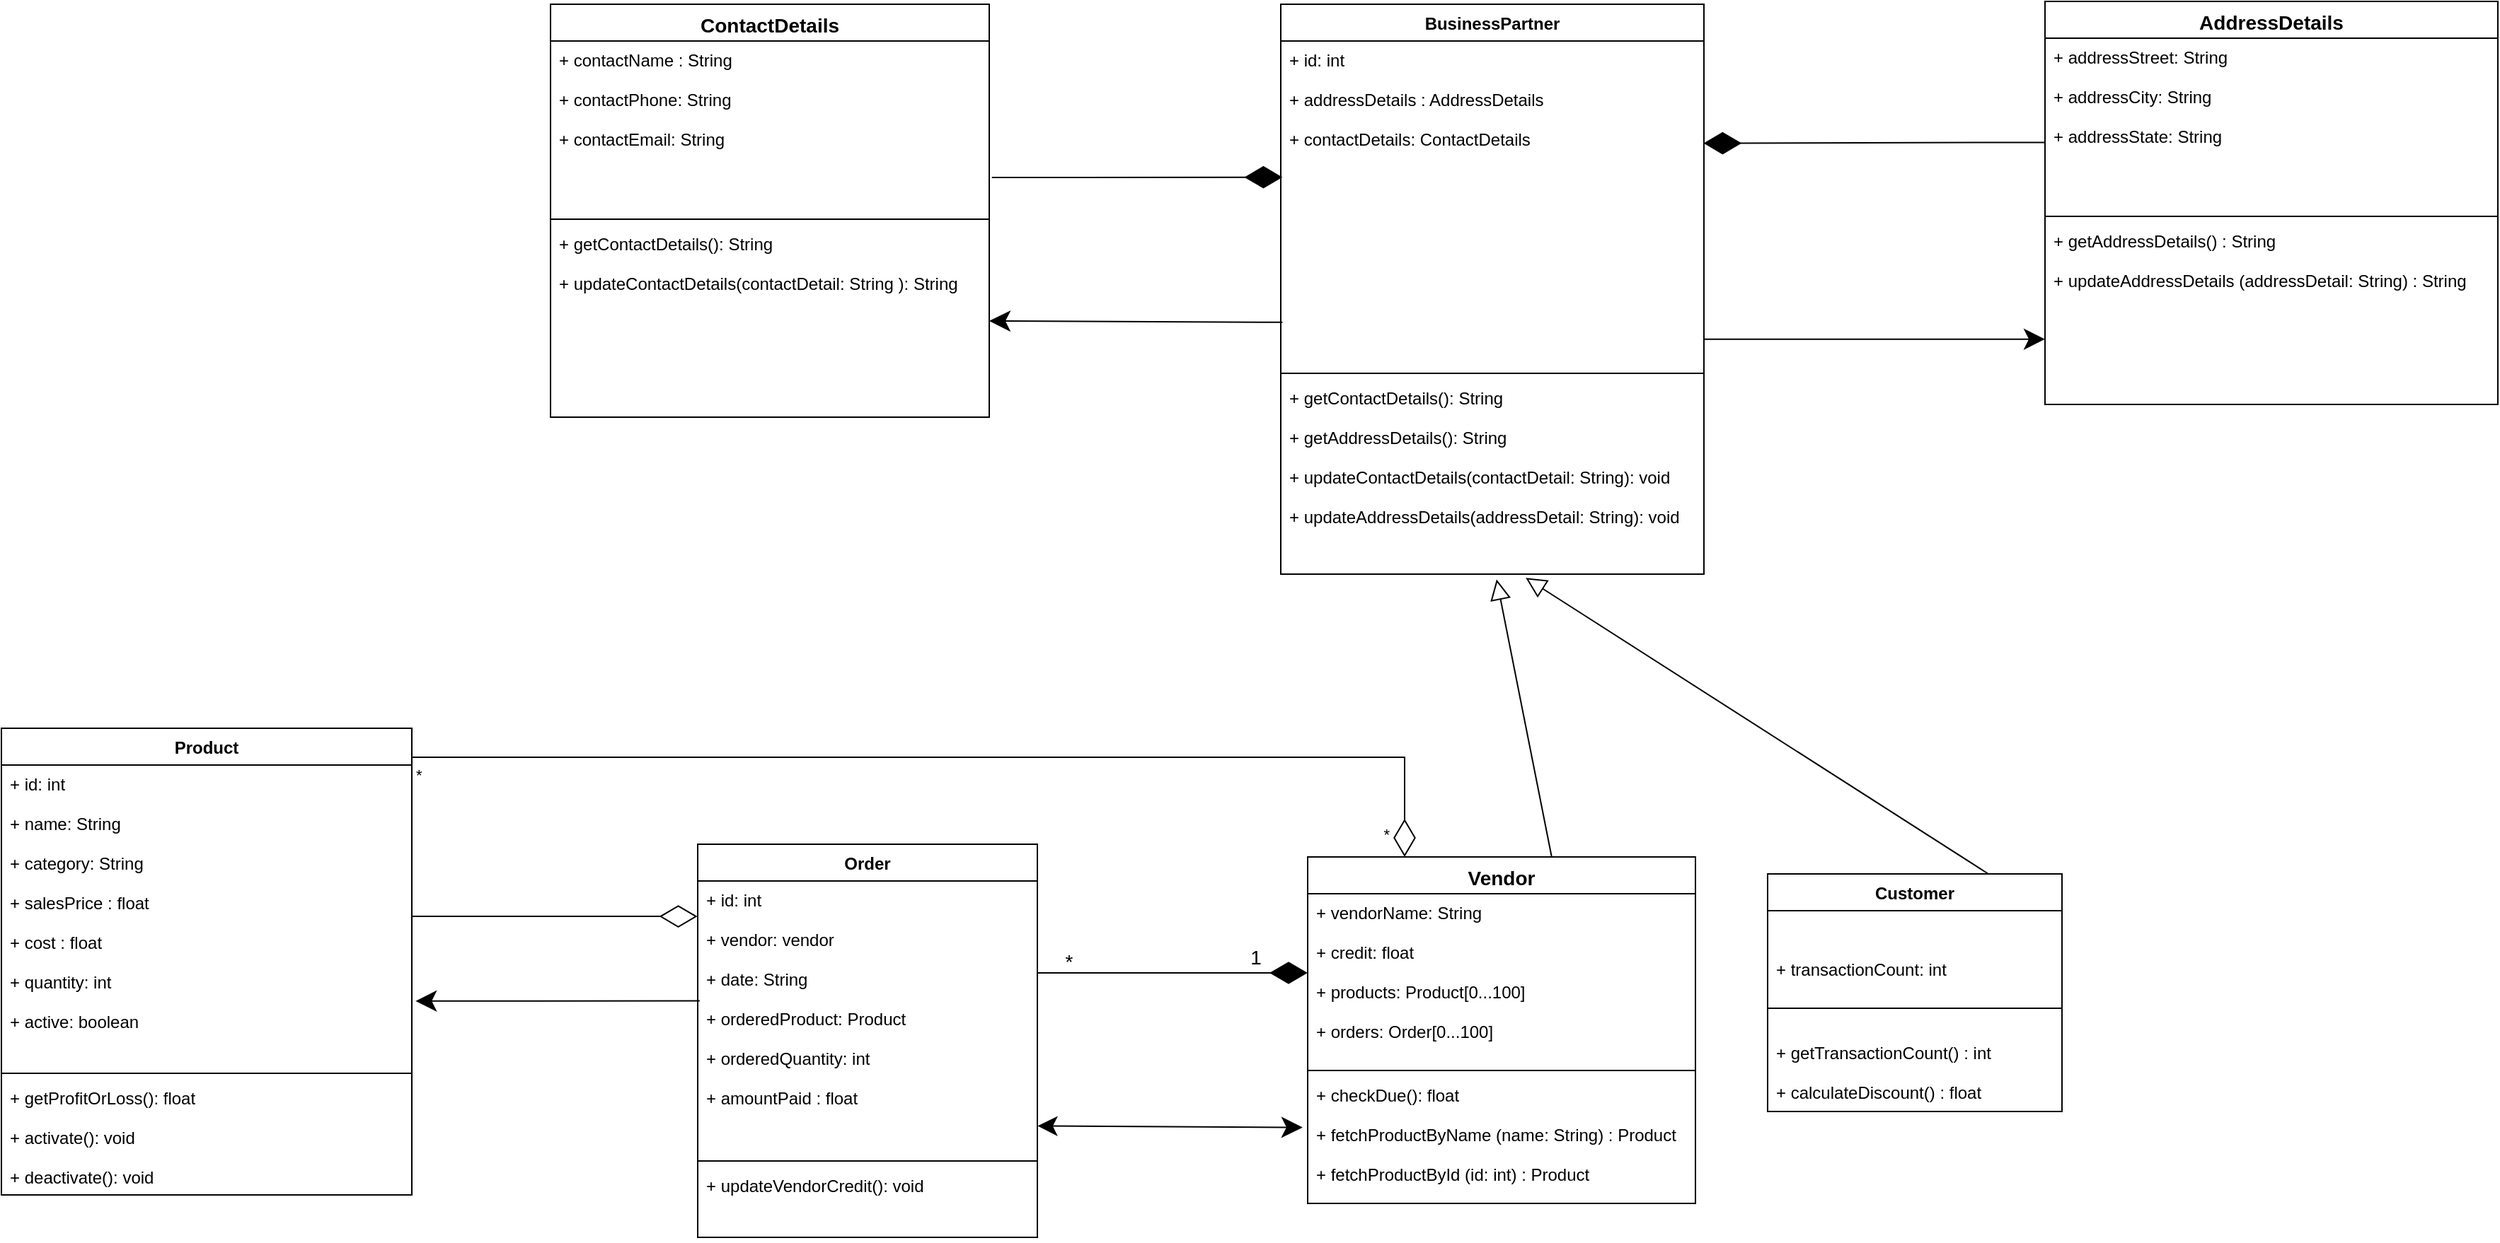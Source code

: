 <mxfile version="15.0.4" type="device"><diagram id="hBnS52DoPrVqHw-GFUzs" name="Page-1"><mxGraphModel dx="2218" dy="1073" grid="0" gridSize="15" guides="1" tooltips="1" connect="1" arrows="1" fold="1" page="1" pageScale="1" pageWidth="850" pageHeight="1100" math="0" shadow="0"><root><mxCell id="0"/><mxCell id="1" parent="0"/><mxCell id="AMO79mV8kZd86lj1mZP6-1" value="Product" style="swimlane;fontStyle=1;align=center;verticalAlign=top;childLayout=stackLayout;horizontal=1;startSize=26;horizontalStack=0;resizeParent=1;resizeParentMax=0;resizeLast=0;collapsible=1;marginBottom=0;" vertex="1" parent="1"><mxGeometry x="176" y="543" width="290" height="330" as="geometry"/></mxCell><mxCell id="AMO79mV8kZd86lj1mZP6-2" value="+ id: int&#10;&#10;+ name: String&#10;&#10;+ category: String&#10; &#10;+ salesPrice : float&#10;&#10;+ cost : float&#10;&#10;+ quantity: int&#10;&#10;+ active: boolean" style="text;strokeColor=none;fillColor=none;align=left;verticalAlign=top;spacingLeft=4;spacingRight=4;overflow=hidden;rotatable=0;points=[[0,0.5],[1,0.5]];portConstraint=eastwest;" vertex="1" parent="AMO79mV8kZd86lj1mZP6-1"><mxGeometry y="26" width="290" height="214" as="geometry"/></mxCell><mxCell id="AMO79mV8kZd86lj1mZP6-3" value="" style="line;strokeWidth=1;fillColor=none;align=left;verticalAlign=middle;spacingTop=-1;spacingLeft=3;spacingRight=3;rotatable=0;labelPosition=right;points=[];portConstraint=eastwest;" vertex="1" parent="AMO79mV8kZd86lj1mZP6-1"><mxGeometry y="240" width="290" height="8" as="geometry"/></mxCell><mxCell id="AMO79mV8kZd86lj1mZP6-4" value="+ getProfitOrLoss(): float&#10;&#10;+ activate(): void&#10;&#10;+ deactivate(): void&#10;&#10;+ isBelowThreshold(): void" style="text;strokeColor=none;fillColor=none;align=left;verticalAlign=top;spacingLeft=4;spacingRight=4;overflow=hidden;rotatable=0;points=[[0,0.5],[1,0.5]];portConstraint=eastwest;" vertex="1" parent="AMO79mV8kZd86lj1mZP6-1"><mxGeometry y="248" width="290" height="82" as="geometry"/></mxCell><mxCell id="AMO79mV8kZd86lj1mZP6-5" value="Order" style="swimlane;fontStyle=1;align=center;verticalAlign=top;childLayout=stackLayout;horizontal=1;startSize=26;horizontalStack=0;resizeParent=1;resizeParentMax=0;resizeLast=0;collapsible=1;marginBottom=0;" vertex="1" parent="1"><mxGeometry x="668" y="625" width="240" height="278" as="geometry"/></mxCell><mxCell id="AMO79mV8kZd86lj1mZP6-6" value="+ id: int&#10;&#10;+ vendor: vendor&#10;&#10;+ date: String&#10;&#10;+ orderedProduct: Product&#10;&#10;+ orderedQuantity: int&#10;&#10;+ amountPaid : float" style="text;strokeColor=none;fillColor=none;align=left;verticalAlign=top;spacingLeft=4;spacingRight=4;overflow=hidden;rotatable=0;points=[[0,0.5],[1,0.5]];portConstraint=eastwest;" vertex="1" parent="AMO79mV8kZd86lj1mZP6-5"><mxGeometry y="26" width="240" height="194" as="geometry"/></mxCell><mxCell id="AMO79mV8kZd86lj1mZP6-7" value="" style="line;strokeWidth=1;fillColor=none;align=left;verticalAlign=middle;spacingTop=-1;spacingLeft=3;spacingRight=3;rotatable=0;labelPosition=right;points=[];portConstraint=eastwest;" vertex="1" parent="AMO79mV8kZd86lj1mZP6-5"><mxGeometry y="220" width="240" height="8" as="geometry"/></mxCell><mxCell id="AMO79mV8kZd86lj1mZP6-8" value="+ updateVendorCredit(): void" style="text;strokeColor=none;fillColor=none;align=left;verticalAlign=top;spacingLeft=4;spacingRight=4;overflow=hidden;rotatable=0;points=[[0,0.5],[1,0.5]];portConstraint=eastwest;" vertex="1" parent="AMO79mV8kZd86lj1mZP6-5"><mxGeometry y="228" width="240" height="50" as="geometry"/></mxCell><mxCell id="AMO79mV8kZd86lj1mZP6-43" style="edgeStyle=none;rounded=0;orthogonalLoop=1;jettySize=auto;html=1;exitX=0.75;exitY=0;exitDx=0;exitDy=0;entryX=0.579;entryY=1.019;entryDx=0;entryDy=0;entryPerimeter=0;fontSize=14;endArrow=block;endFill=0;startSize=11;strokeWidth=1;arcSize=20;endSize=12;" edge="1" parent="1" source="AMO79mV8kZd86lj1mZP6-12" target="AMO79mV8kZd86lj1mZP6-40"><mxGeometry relative="1" as="geometry"/></mxCell><mxCell id="AMO79mV8kZd86lj1mZP6-12" value="Customer" style="swimlane;fontStyle=1;align=center;verticalAlign=top;childLayout=stackLayout;horizontal=1;startSize=26;horizontalStack=0;resizeParent=1;resizeParentMax=0;resizeLast=0;collapsible=1;marginBottom=0;" vertex="1" parent="1"><mxGeometry x="1424" y="646" width="208" height="168" as="geometry"/></mxCell><mxCell id="AMO79mV8kZd86lj1mZP6-13" value="&#10;&#10;+ transactionCount: int" style="text;strokeColor=none;fillColor=none;align=left;verticalAlign=top;spacingLeft=4;spacingRight=4;overflow=hidden;rotatable=0;points=[[0,0.5],[1,0.5]];portConstraint=eastwest;" vertex="1" parent="AMO79mV8kZd86lj1mZP6-12"><mxGeometry y="26" width="208" height="65" as="geometry"/></mxCell><mxCell id="AMO79mV8kZd86lj1mZP6-14" value="" style="line;strokeWidth=1;fillColor=none;align=left;verticalAlign=middle;spacingTop=-1;spacingLeft=3;spacingRight=3;rotatable=0;labelPosition=right;points=[];portConstraint=eastwest;" vertex="1" parent="AMO79mV8kZd86lj1mZP6-12"><mxGeometry y="91" width="208" height="8" as="geometry"/></mxCell><mxCell id="AMO79mV8kZd86lj1mZP6-15" value="&#10;+ getTransactionCount() : int&#10;&#10;+ calculateDiscount() : float" style="text;strokeColor=none;fillColor=none;align=left;verticalAlign=top;spacingLeft=4;spacingRight=4;overflow=hidden;rotatable=0;points=[[0,0.5],[1,0.5]];portConstraint=eastwest;" vertex="1" parent="AMO79mV8kZd86lj1mZP6-12"><mxGeometry y="99" width="208" height="69" as="geometry"/></mxCell><mxCell id="AMO79mV8kZd86lj1mZP6-42" style="rounded=0;orthogonalLoop=1;jettySize=auto;html=1;endArrow=block;endFill=0;entryX=0.51;entryY=1.027;entryDx=0;entryDy=0;entryPerimeter=0;strokeWidth=1;startSize=11;fontSize=14;snapToPoint=1;exitX=0.63;exitY=0.004;exitDx=0;exitDy=0;endSize=12;exitPerimeter=0;" edge="1" parent="1" source="AMO79mV8kZd86lj1mZP6-44" target="AMO79mV8kZd86lj1mZP6-40"><mxGeometry relative="1" as="geometry"><mxPoint x="1339" y="505" as="targetPoint"/><mxPoint x="1151" y="597" as="sourcePoint"/></mxGeometry></mxCell><mxCell id="AMO79mV8kZd86lj1mZP6-37" value="BusinessPartner" style="swimlane;fontStyle=1;align=center;verticalAlign=top;childLayout=stackLayout;horizontal=1;startSize=26;horizontalStack=0;resizeParent=1;resizeParentMax=0;resizeLast=0;collapsible=1;marginBottom=0;" vertex="1" parent="1"><mxGeometry x="1080" y="31" width="299" height="403" as="geometry"/></mxCell><mxCell id="AMO79mV8kZd86lj1mZP6-38" value="+ id: int&#10;&#10;+ addressDetails : AddressDetails&#10;&#10;+ contactDetails: ContactDetails" style="text;strokeColor=none;fillColor=none;align=left;verticalAlign=top;spacingLeft=4;spacingRight=4;overflow=hidden;rotatable=0;points=[[0,0.5],[1,0.5]];portConstraint=eastwest;" vertex="1" parent="AMO79mV8kZd86lj1mZP6-37"><mxGeometry y="26" width="299" height="231" as="geometry"/></mxCell><mxCell id="AMO79mV8kZd86lj1mZP6-39" value="" style="line;strokeWidth=1;fillColor=none;align=left;verticalAlign=middle;spacingTop=-1;spacingLeft=3;spacingRight=3;rotatable=0;labelPosition=right;points=[];portConstraint=eastwest;" vertex="1" parent="AMO79mV8kZd86lj1mZP6-37"><mxGeometry y="257" width="299" height="8" as="geometry"/></mxCell><mxCell id="AMO79mV8kZd86lj1mZP6-40" value="+ getContactDetails(): String&#10;&#10;+ getAddressDetails(): String&#10;&#10;+ updateContactDetails(contactDetail: String): void&#10;&#10;+ updateAddressDetails(addressDetail: String): void" style="text;strokeColor=none;fillColor=none;align=left;verticalAlign=top;spacingLeft=4;spacingRight=4;overflow=hidden;rotatable=0;points=[[0,0.5],[1,0.5]];portConstraint=eastwest;" vertex="1" parent="AMO79mV8kZd86lj1mZP6-37"><mxGeometry y="265" width="299" height="138" as="geometry"/></mxCell><mxCell id="AMO79mV8kZd86lj1mZP6-44" value="Vendor" style="swimlane;fontStyle=1;align=center;verticalAlign=top;childLayout=stackLayout;horizontal=1;startSize=26;horizontalStack=0;resizeParent=1;resizeParentMax=0;resizeLast=0;collapsible=1;marginBottom=0;fontSize=14;" vertex="1" parent="1"><mxGeometry x="1099" y="634" width="274" height="245" as="geometry"/></mxCell><mxCell id="AMO79mV8kZd86lj1mZP6-45" value="+ vendorName: String&#10;&#10;+ credit: float&#10;&#10;+ products: Product[0...100]&#10;&#10;+ orders: Order[0...100]" style="text;strokeColor=none;fillColor=none;align=left;verticalAlign=top;spacingLeft=4;spacingRight=4;overflow=hidden;rotatable=0;points=[[0,0.5],[1,0.5]];portConstraint=eastwest;" vertex="1" parent="AMO79mV8kZd86lj1mZP6-44"><mxGeometry y="26" width="274" height="121" as="geometry"/></mxCell><mxCell id="AMO79mV8kZd86lj1mZP6-46" value="" style="line;strokeWidth=1;fillColor=none;align=left;verticalAlign=middle;spacingTop=-1;spacingLeft=3;spacingRight=3;rotatable=0;labelPosition=right;points=[];portConstraint=eastwest;" vertex="1" parent="AMO79mV8kZd86lj1mZP6-44"><mxGeometry y="147" width="274" height="8" as="geometry"/></mxCell><mxCell id="AMO79mV8kZd86lj1mZP6-47" value="+ checkDue(): float&#10;&#10;+ fetchProductByName (name: String) : Product&#10;&#10;+ fetchProductById (id: int) : Product" style="text;strokeColor=none;fillColor=none;align=left;verticalAlign=top;spacingLeft=4;spacingRight=4;overflow=hidden;rotatable=0;points=[[0,0.5],[1,0.5]];portConstraint=eastwest;" vertex="1" parent="AMO79mV8kZd86lj1mZP6-44"><mxGeometry y="155" width="274" height="90" as="geometry"/></mxCell><mxCell id="AMO79mV8kZd86lj1mZP6-48" value="AddressDetails" style="swimlane;fontStyle=1;align=center;verticalAlign=top;childLayout=stackLayout;horizontal=1;startSize=26;horizontalStack=0;resizeParent=1;resizeParentMax=0;resizeLast=0;collapsible=1;marginBottom=0;fontSize=14;" vertex="1" parent="1"><mxGeometry x="1620" y="29" width="320" height="285" as="geometry"/></mxCell><mxCell id="AMO79mV8kZd86lj1mZP6-49" value="+ addressStreet: String&#10;&#10;+ addressCity: String&#10;&#10;+ addressState: String" style="text;strokeColor=none;fillColor=none;align=left;verticalAlign=top;spacingLeft=4;spacingRight=4;overflow=hidden;rotatable=0;points=[[0,0.5],[1,0.5]];portConstraint=eastwest;" vertex="1" parent="AMO79mV8kZd86lj1mZP6-48"><mxGeometry y="26" width="320" height="122" as="geometry"/></mxCell><mxCell id="AMO79mV8kZd86lj1mZP6-50" value="" style="line;strokeWidth=1;fillColor=none;align=left;verticalAlign=middle;spacingTop=-1;spacingLeft=3;spacingRight=3;rotatable=0;labelPosition=right;points=[];portConstraint=eastwest;" vertex="1" parent="AMO79mV8kZd86lj1mZP6-48"><mxGeometry y="148" width="320" height="8" as="geometry"/></mxCell><mxCell id="AMO79mV8kZd86lj1mZP6-51" value="+ getAddressDetails() : String&#10;&#10;+ updateAddressDetails (addressDetail: String) : String" style="text;strokeColor=none;fillColor=none;align=left;verticalAlign=top;spacingLeft=4;spacingRight=4;overflow=hidden;rotatable=0;points=[[0,0.5],[1,0.5]];portConstraint=eastwest;" vertex="1" parent="AMO79mV8kZd86lj1mZP6-48"><mxGeometry y="156" width="320" height="129" as="geometry"/></mxCell><mxCell id="AMO79mV8kZd86lj1mZP6-52" value="ContactDetails" style="swimlane;fontStyle=1;align=center;verticalAlign=top;childLayout=stackLayout;horizontal=1;startSize=26;horizontalStack=0;resizeParent=1;resizeParentMax=0;resizeLast=0;collapsible=1;marginBottom=0;fontSize=14;" vertex="1" parent="1"><mxGeometry x="564" y="31" width="310" height="292" as="geometry"/></mxCell><mxCell id="AMO79mV8kZd86lj1mZP6-53" value="+ contactName : String&#10;&#10;+ contactPhone: String&#10;&#10;+ contactEmail: String" style="text;strokeColor=none;fillColor=none;align=left;verticalAlign=top;spacingLeft=4;spacingRight=4;overflow=hidden;rotatable=0;points=[[0,0.5],[1,0.5]];portConstraint=eastwest;" vertex="1" parent="AMO79mV8kZd86lj1mZP6-52"><mxGeometry y="26" width="310" height="122" as="geometry"/></mxCell><mxCell id="AMO79mV8kZd86lj1mZP6-54" value="" style="line;strokeWidth=1;fillColor=none;align=left;verticalAlign=middle;spacingTop=-1;spacingLeft=3;spacingRight=3;rotatable=0;labelPosition=right;points=[];portConstraint=eastwest;" vertex="1" parent="AMO79mV8kZd86lj1mZP6-52"><mxGeometry y="148" width="310" height="8" as="geometry"/></mxCell><mxCell id="AMO79mV8kZd86lj1mZP6-55" value="+ getContactDetails(): String&#10;&#10;+ updateContactDetails(contactDetail: String ): String" style="text;strokeColor=none;fillColor=none;align=left;verticalAlign=top;spacingLeft=4;spacingRight=4;overflow=hidden;rotatable=0;points=[[0,0.5],[1,0.5]];portConstraint=eastwest;" vertex="1" parent="AMO79mV8kZd86lj1mZP6-52"><mxGeometry y="156" width="310" height="136" as="geometry"/></mxCell><mxCell id="AMO79mV8kZd86lj1mZP6-63" value="" style="endArrow=diamondThin;endFill=1;endSize=24;html=1;fontSize=14;strokeWidth=1;exitX=1.006;exitY=0.791;exitDx=0;exitDy=0;exitPerimeter=0;entryX=0.004;entryY=0.417;entryDx=0;entryDy=0;entryPerimeter=0;" edge="1" parent="1" source="AMO79mV8kZd86lj1mZP6-53" target="AMO79mV8kZd86lj1mZP6-38"><mxGeometry width="160" relative="1" as="geometry"><mxPoint x="879" y="154" as="sourcePoint"/><mxPoint x="1039" y="154" as="targetPoint"/></mxGeometry></mxCell><mxCell id="AMO79mV8kZd86lj1mZP6-66" value="" style="endArrow=classic;html=1;fontSize=14;startSize=11;endSize=12;strokeWidth=1;bendable=0;entryX=1;entryY=0.5;entryDx=0;entryDy=0;exitX=0.004;exitY=0.861;exitDx=0;exitDy=0;exitPerimeter=0;" edge="1" parent="1" source="AMO79mV8kZd86lj1mZP6-38" target="AMO79mV8kZd86lj1mZP6-55"><mxGeometry width="50" height="50" relative="1" as="geometry"><mxPoint x="1066" y="261" as="sourcePoint"/><mxPoint x="1116" y="211" as="targetPoint"/></mxGeometry></mxCell><mxCell id="AMO79mV8kZd86lj1mZP6-67" value="" style="endArrow=diamondThin;endFill=1;endSize=24;html=1;fontSize=14;strokeWidth=1;exitX=-0.001;exitY=0.604;exitDx=0;exitDy=0;exitPerimeter=0;entryX=0.999;entryY=0.313;entryDx=0;entryDy=0;entryPerimeter=0;" edge="1" parent="1" source="AMO79mV8kZd86lj1mZP6-49" target="AMO79mV8kZd86lj1mZP6-38"><mxGeometry width="160" relative="1" as="geometry"><mxPoint x="1602.336" y="128.997" as="sourcePoint"/><mxPoint x="1397" y="129.172" as="targetPoint"/></mxGeometry></mxCell><mxCell id="AMO79mV8kZd86lj1mZP6-68" value="" style="endArrow=classic;html=1;fontSize=14;startSize=11;endSize=12;strokeWidth=1;bendable=0;entryX=0;entryY=0.642;entryDx=0;entryDy=0;exitX=1;exitY=0.913;exitDx=0;exitDy=0;exitPerimeter=0;entryPerimeter=0;" edge="1" parent="1" source="AMO79mV8kZd86lj1mZP6-38" target="AMO79mV8kZd86lj1mZP6-51"><mxGeometry width="50" height="50" relative="1" as="geometry"><mxPoint x="1397" y="267.0" as="sourcePoint"/><mxPoint x="1604.196" y="267.891" as="targetPoint"/></mxGeometry></mxCell><mxCell id="AMO79mV8kZd86lj1mZP6-77" value="" style="endArrow=classic;startArrow=classic;html=1;fontSize=14;startSize=11;endSize=12;strokeWidth=1;entryX=-0.013;entryY=0.403;entryDx=0;entryDy=0;entryPerimeter=0;exitX=1.001;exitY=0.893;exitDx=0;exitDy=0;exitPerimeter=0;bendable=0;" edge="1" parent="1" source="AMO79mV8kZd86lj1mZP6-6" target="AMO79mV8kZd86lj1mZP6-47"><mxGeometry width="50" height="50" relative="1" as="geometry"><mxPoint x="975" y="798" as="sourcePoint"/><mxPoint x="1025" y="748" as="targetPoint"/></mxGeometry></mxCell><mxCell id="AMO79mV8kZd86lj1mZP6-78" value="" style="endArrow=classic;html=1;fontSize=14;startSize=11;endSize=12;strokeWidth=1;exitX=0.006;exitY=0.437;exitDx=0;exitDy=0;exitPerimeter=0;entryX=1.009;entryY=0.78;entryDx=0;entryDy=0;entryPerimeter=0;" edge="1" parent="1" source="AMO79mV8kZd86lj1mZP6-6" target="AMO79mV8kZd86lj1mZP6-2"><mxGeometry width="50" height="50" relative="1" as="geometry"><mxPoint x="593" y="735" as="sourcePoint"/><mxPoint x="543" y="785" as="targetPoint"/></mxGeometry></mxCell><mxCell id="AMO79mV8kZd86lj1mZP6-79" value="" style="endArrow=diamondThin;endFill=0;endSize=24;html=1;fontSize=14;strokeWidth=1;exitX=1;exitY=0.5;exitDx=0;exitDy=0;entryX=-0.001;entryY=0.129;entryDx=0;entryDy=0;entryPerimeter=0;" edge="1" parent="1" source="AMO79mV8kZd86lj1mZP6-2" target="AMO79mV8kZd86lj1mZP6-6"><mxGeometry width="160" relative="1" as="geometry"><mxPoint x="462.66" y="678.172" as="sourcePoint"/><mxPoint x="667.996" y="677.997" as="targetPoint"/><Array as="points"/></mxGeometry></mxCell><mxCell id="AMO79mV8kZd86lj1mZP6-80" value="" style="endArrow=diamondThin;endFill=1;endSize=24;html=1;fontSize=14;strokeWidth=1;entryX=0.004;entryY=0.417;entryDx=0;entryDy=0;entryPerimeter=0;exitX=1;exitY=0.335;exitDx=0;exitDy=0;exitPerimeter=0;" edge="1" parent="1" source="AMO79mV8kZd86lj1mZP6-6"><mxGeometry width="160" relative="1" as="geometry"><mxPoint x="909" y="716" as="sourcePoint"/><mxPoint x="1098.996" y="715.997" as="targetPoint"/></mxGeometry></mxCell><mxCell id="AMO79mV8kZd86lj1mZP6-91" value="" style="endArrow=diamondThin;html=1;endSize=24;startArrow=none;startSize=14;startFill=0;edgeStyle=orthogonalEdgeStyle;fontSize=14;strokeWidth=1;entryX=0.25;entryY=0;entryDx=0;entryDy=0;exitX=1.002;exitY=0.062;exitDx=0;exitDy=0;exitPerimeter=0;rounded=0;endFill=0;" edge="1" parent="1" source="AMO79mV8kZd86lj1mZP6-1" target="AMO79mV8kZd86lj1mZP6-44"><mxGeometry relative="1" as="geometry"><mxPoint x="463" y="564" as="sourcePoint"/><mxPoint x="742" y="423" as="targetPoint"/></mxGeometry></mxCell><mxCell id="AMO79mV8kZd86lj1mZP6-92" value="*" style="edgeLabel;resizable=0;html=1;align=left;verticalAlign=top;" connectable="0" vertex="1" parent="AMO79mV8kZd86lj1mZP6-91"><mxGeometry x="-1" relative="1" as="geometry"/></mxCell><mxCell id="AMO79mV8kZd86lj1mZP6-93" value="*" style="edgeLabel;resizable=0;html=1;align=right;verticalAlign=top;" connectable="0" vertex="1" parent="AMO79mV8kZd86lj1mZP6-91"><mxGeometry x="1" relative="1" as="geometry"><mxPoint x="-10" y="-29" as="offset"/></mxGeometry></mxCell><mxCell id="AMO79mV8kZd86lj1mZP6-94" value="*" style="text;html=1;align=center;verticalAlign=middle;resizable=0;points=[];autosize=1;strokeColor=none;fontSize=14;" vertex="1" parent="1"><mxGeometry x="922" y="697" width="16" height="21" as="geometry"/></mxCell><mxCell id="AMO79mV8kZd86lj1mZP6-95" value="1" style="text;html=1;align=center;verticalAlign=middle;resizable=0;points=[];autosize=1;strokeColor=none;fontSize=14;" vertex="1" parent="1"><mxGeometry x="1053" y="694" width="18" height="21" as="geometry"/></mxCell></root></mxGraphModel></diagram></mxfile>